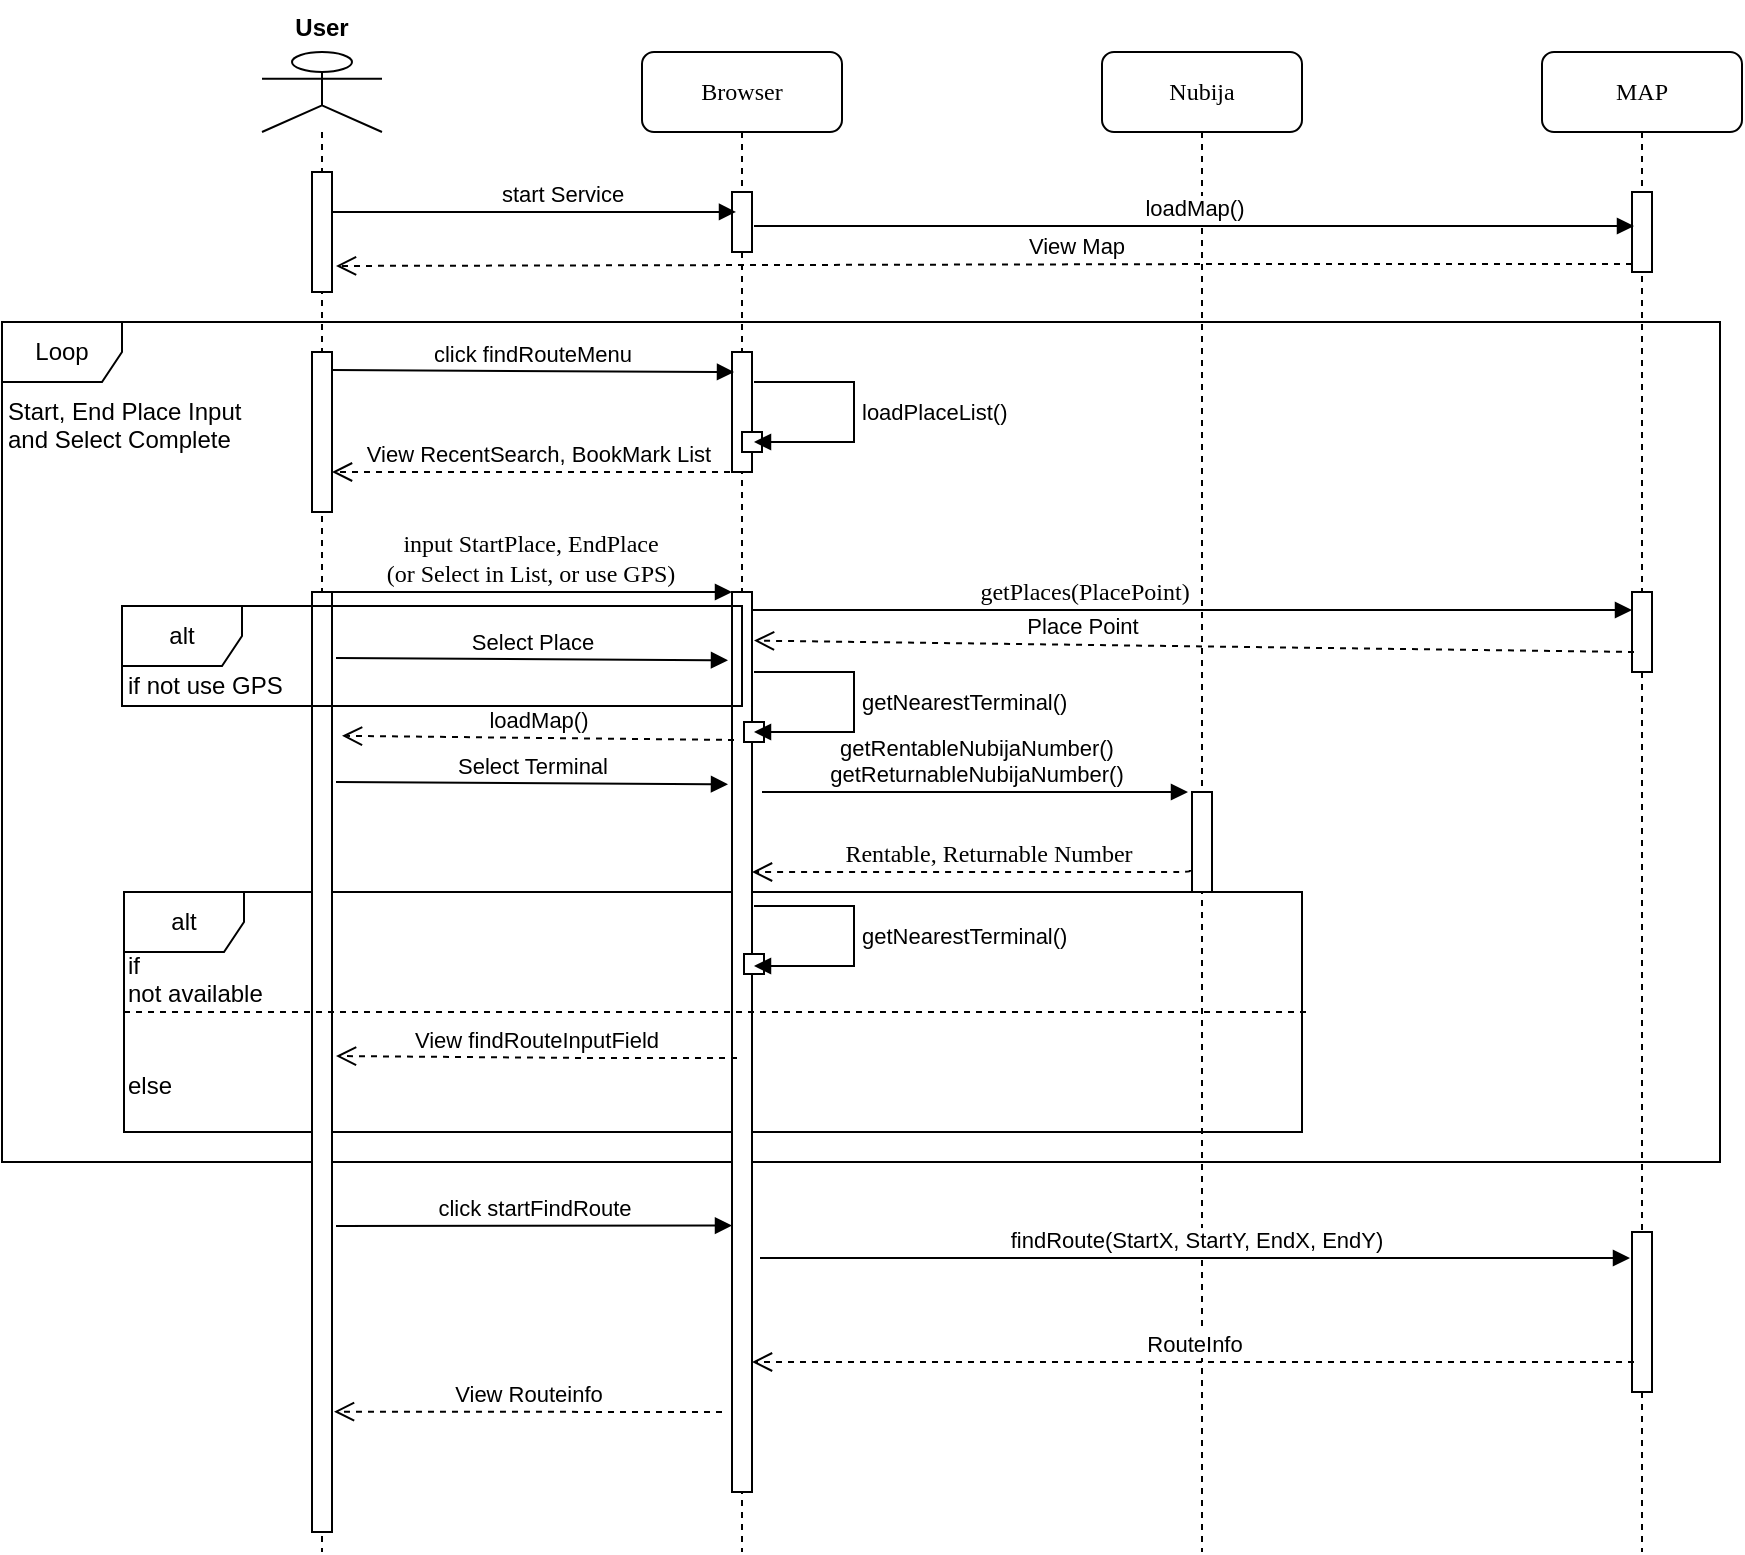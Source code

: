 <mxfile version="12.2.3" type="device" pages="1"><diagram name="Page-1" id="13e1069c-82ec-6db2-03f1-153e76fe0fe0"><mxGraphModel dx="3152" dy="1084" grid="1" gridSize="10" guides="1" tooltips="1" connect="1" arrows="1" fold="1" page="1" pageScale="1" pageWidth="1100" pageHeight="850" background="#ffffff" math="0" shadow="0"><root><mxCell id="0"/><mxCell id="1" parent="0"/><mxCell id="XcTku3FZ7FOUcc2bcFZ9-36" value="Loop" style="shape=umlFrame;whiteSpace=wrap;html=1;" parent="1" vertex="1"><mxGeometry x="-990" y="198" width="859" height="420" as="geometry"/></mxCell><mxCell id="Z0U19I_3bqUPkmO5e8Vf-12" value="alt" style="shape=umlFrame;whiteSpace=wrap;html=1;" parent="1" vertex="1"><mxGeometry x="-929" y="483" width="589" height="120" as="geometry"/></mxCell><mxCell id="Z0U19I_3bqUPkmO5e8Vf-2" value="getPlaces(PlacePoint)" style="html=1;verticalAlign=bottom;endArrow=block;labelBackgroundColor=none;fontFamily=Verdana;fontSize=12;edgeStyle=elbowEdgeStyle;elbow=vertical;exitX=0.5;exitY=0;exitDx=0;exitDy=0;exitPerimeter=0;entryX=0;entryY=0.225;entryDx=0;entryDy=0;entryPerimeter=0;" parent="1" target="XcTku3FZ7FOUcc2bcFZ9-20" edge="1"><mxGeometry x="-0.229" relative="1" as="geometry"><mxPoint x="-622.5" y="342" as="sourcePoint"/><mxPoint x="50" y="342" as="targetPoint"/><Array as="points"><mxPoint x="-472.5" y="342"/><mxPoint x="-492.5" y="342"/><mxPoint x="-572.5" y="352"/><mxPoint x="-553.5" y="342"/></Array><mxPoint x="1" as="offset"/></mxGeometry></mxCell><mxCell id="7baba1c4bc27f4b0-2" value="Browser" style="shape=umlLifeline;perimeter=lifelinePerimeter;whiteSpace=wrap;html=1;container=1;collapsible=0;recursiveResize=0;outlineConnect=0;rounded=1;shadow=0;comic=0;labelBackgroundColor=none;strokeColor=#000000;strokeWidth=1;fillColor=#FFFFFF;fontFamily=Verdana;fontSize=12;fontColor=#000000;align=center;" parent="1" vertex="1"><mxGeometry x="-670" y="63" width="100" height="750" as="geometry"/></mxCell><mxCell id="7baba1c4bc27f4b0-10" value="" style="html=1;points=[];perimeter=orthogonalPerimeter;rounded=0;shadow=0;comic=0;labelBackgroundColor=none;strokeColor=#000000;strokeWidth=1;fillColor=#FFFFFF;fontFamily=Verdana;fontSize=12;fontColor=#000000;align=center;" parent="7baba1c4bc27f4b0-2" vertex="1"><mxGeometry x="45" y="270" width="10" height="450" as="geometry"/></mxCell><mxCell id="XcTku3FZ7FOUcc2bcFZ9-27" value="" style="html=1;points=[];perimeter=orthogonalPerimeter;" parent="7baba1c4bc27f4b0-2" vertex="1"><mxGeometry x="45" y="150" width="10" height="60" as="geometry"/></mxCell><mxCell id="XcTku3FZ7FOUcc2bcFZ9-30" value="" style="html=1;points=[];perimeter=orthogonalPerimeter;" parent="7baba1c4bc27f4b0-2" vertex="1"><mxGeometry x="45" y="70" width="10" height="30" as="geometry"/></mxCell><mxCell id="TrDHHhh9qT3Px56pX_-4-5" value="" style="html=1;points=[];perimeter=orthogonalPerimeter;" vertex="1" parent="7baba1c4bc27f4b0-2"><mxGeometry x="50" y="190" width="10" height="10" as="geometry"/></mxCell><mxCell id="TrDHHhh9qT3Px56pX_-4-6" value="" style="html=1;points=[];perimeter=orthogonalPerimeter;" vertex="1" parent="7baba1c4bc27f4b0-2"><mxGeometry x="51" y="335" width="10" height="10" as="geometry"/></mxCell><mxCell id="TrDHHhh9qT3Px56pX_-4-7" value="" style="html=1;points=[];perimeter=orthogonalPerimeter;" vertex="1" parent="7baba1c4bc27f4b0-2"><mxGeometry x="51" y="451" width="10" height="10" as="geometry"/></mxCell><mxCell id="7baba1c4bc27f4b0-3" value="MAP" style="shape=umlLifeline;perimeter=lifelinePerimeter;whiteSpace=wrap;html=1;container=1;collapsible=0;recursiveResize=0;outlineConnect=0;rounded=1;shadow=0;comic=0;labelBackgroundColor=none;strokeColor=#000000;strokeWidth=1;fillColor=#FFFFFF;fontFamily=Verdana;fontSize=12;fontColor=#000000;align=center;" parent="1" vertex="1"><mxGeometry x="-220" y="63" width="100" height="750" as="geometry"/></mxCell><mxCell id="Z0U19I_3bqUPkmO5e8Vf-36" value="" style="html=1;points=[];perimeter=orthogonalPerimeter;" parent="7baba1c4bc27f4b0-3" vertex="1"><mxGeometry x="45" y="70" width="10" height="40" as="geometry"/></mxCell><mxCell id="XcTku3FZ7FOUcc2bcFZ9-20" value="" style="html=1;points=[];perimeter=orthogonalPerimeter;" parent="7baba1c4bc27f4b0-3" vertex="1"><mxGeometry x="45" y="270" width="10" height="40" as="geometry"/></mxCell><mxCell id="XcTku3FZ7FOUcc2bcFZ9-38" value="" style="html=1;points=[];perimeter=orthogonalPerimeter;" parent="7baba1c4bc27f4b0-3" vertex="1"><mxGeometry x="45" y="590" width="10" height="80" as="geometry"/></mxCell><mxCell id="7baba1c4bc27f4b0-11" value="input StartPlace, EndPlace&lt;br&gt;(or Select in List, or use GPS)" style="html=1;verticalAlign=bottom;endArrow=block;entryX=0;entryY=0;labelBackgroundColor=none;fontFamily=Verdana;fontSize=12;edgeStyle=elbowEdgeStyle;elbow=horizontal;exitX=0.9;exitY=0;exitDx=0;exitDy=0;exitPerimeter=0;" parent="1" source="XcTku3FZ7FOUcc2bcFZ9-8" target="7baba1c4bc27f4b0-10" edge="1"><mxGeometry relative="1" as="geometry"><mxPoint x="-815" y="333" as="sourcePoint"/></mxGeometry></mxCell><mxCell id="Z0U19I_3bqUPkmO5e8Vf-9" value="Rentable, Returnable Number" style="html=1;verticalAlign=bottom;endArrow=open;dashed=1;endSize=8;labelBackgroundColor=none;fontFamily=Verdana;fontSize=12;edgeStyle=elbowEdgeStyle;elbow=vertical;exitX=-0.1;exitY=0.78;exitDx=0;exitDy=0;exitPerimeter=0;" parent="1" source="Z0U19I_3bqUPkmO5e8Vf-7" edge="1"><mxGeometry x="-0.068" relative="1" as="geometry"><mxPoint x="-615" y="473" as="targetPoint"/><Array as="points"><mxPoint x="-410" y="473"/><mxPoint x="-390" y="453"/><mxPoint x="-360" y="453"/></Array><mxPoint x="-335" y="473" as="sourcePoint"/><mxPoint as="offset"/></mxGeometry></mxCell><mxCell id="Z0U19I_3bqUPkmO5e8Vf-19" value="else" style="text;html=1;resizable=0;points=[];autosize=1;align=left;verticalAlign=top;spacingTop=-4;" parent="1" vertex="1"><mxGeometry x="-929" y="570" width="40" height="20" as="geometry"/></mxCell><mxCell id="Z0U19I_3bqUPkmO5e8Vf-20" value="View findRouteInputField" style="html=1;verticalAlign=bottom;endArrow=open;dashed=1;endSize=8;entryX=1.2;entryY=0.466;entryDx=0;entryDy=0;entryPerimeter=0;" parent="1" edge="1"><mxGeometry relative="1" as="geometry"><mxPoint x="-622.5" y="566" as="sourcePoint"/><mxPoint x="-823" y="565.02" as="targetPoint"/><Array as="points"><mxPoint x="-697.5" y="566"/></Array></mxGeometry></mxCell><mxCell id="7baba1c4bc27f4b0-4" value="Nubija" style="shape=umlLifeline;perimeter=lifelinePerimeter;whiteSpace=wrap;html=1;container=1;collapsible=0;recursiveResize=0;outlineConnect=0;rounded=1;shadow=0;comic=0;labelBackgroundColor=none;strokeColor=#000000;strokeWidth=1;fillColor=#FFFFFF;fontFamily=Verdana;fontSize=12;fontColor=#000000;align=center;" parent="1" vertex="1"><mxGeometry x="-440" y="63" width="100" height="750" as="geometry"/></mxCell><mxCell id="Z0U19I_3bqUPkmO5e8Vf-7" value="" style="html=1;points=[];perimeter=orthogonalPerimeter;" parent="7baba1c4bc27f4b0-4" vertex="1"><mxGeometry x="45" y="370" width="10" height="50" as="geometry"/></mxCell><mxCell id="Z0U19I_3bqUPkmO5e8Vf-35" value="start Service" style="html=1;verticalAlign=bottom;endArrow=block;exitX=0.9;exitY=0.333;exitDx=0;exitDy=0;exitPerimeter=0;entryX=0.2;entryY=0.333;entryDx=0;entryDy=0;entryPerimeter=0;" parent="1" source="XcTku3FZ7FOUcc2bcFZ9-7" target="XcTku3FZ7FOUcc2bcFZ9-30" edge="1"><mxGeometry x="0.145" width="80" relative="1" as="geometry"><mxPoint x="-814" y="144" as="sourcePoint"/><mxPoint x="-640" y="143" as="targetPoint"/><Array as="points"/><mxPoint as="offset"/></mxGeometry></mxCell><mxCell id="Z0U19I_3bqUPkmO5e8Vf-37" value="View Map" style="html=1;verticalAlign=bottom;endArrow=open;dashed=1;endSize=8;entryX=1.2;entryY=0.783;entryDx=0;entryDy=0;entryPerimeter=0;exitX=0;exitY=0.825;exitDx=0;exitDy=0;exitPerimeter=0;" parent="1" target="XcTku3FZ7FOUcc2bcFZ9-7" edge="1"><mxGeometry x="-0.142" relative="1" as="geometry"><mxPoint x="-175" y="169" as="sourcePoint"/><mxPoint x="-813" y="169.02" as="targetPoint"/><Array as="points"><mxPoint x="-372" y="169"/></Array><mxPoint as="offset"/></mxGeometry></mxCell><mxCell id="XcTku3FZ7FOUcc2bcFZ9-6" value="" style="shape=umlLifeline;participant=umlActor;perimeter=lifelinePerimeter;whiteSpace=wrap;html=1;container=1;collapsible=0;recursiveResize=0;verticalAlign=top;spacingTop=36;labelBackgroundColor=#ffffff;outlineConnect=0;" parent="1" vertex="1"><mxGeometry x="-860" y="63" width="60" height="750" as="geometry"/></mxCell><mxCell id="XcTku3FZ7FOUcc2bcFZ9-7" value="" style="html=1;points=[];perimeter=orthogonalPerimeter;" parent="XcTku3FZ7FOUcc2bcFZ9-6" vertex="1"><mxGeometry x="25" y="60" width="10" height="60" as="geometry"/></mxCell><mxCell id="XcTku3FZ7FOUcc2bcFZ9-8" value="" style="html=1;points=[];perimeter=orthogonalPerimeter;rounded=0;shadow=0;comic=0;labelBackgroundColor=none;strokeColor=#000000;strokeWidth=1;fillColor=#FFFFFF;fontFamily=Verdana;fontSize=12;fontColor=#000000;align=center;" parent="XcTku3FZ7FOUcc2bcFZ9-6" vertex="1"><mxGeometry x="25" y="270" width="10" height="470" as="geometry"/></mxCell><mxCell id="XcTku3FZ7FOUcc2bcFZ9-25" value="" style="html=1;points=[];perimeter=orthogonalPerimeter;" parent="XcTku3FZ7FOUcc2bcFZ9-6" vertex="1"><mxGeometry x="25" y="150" width="10" height="80" as="geometry"/></mxCell><mxCell id="XcTku3FZ7FOUcc2bcFZ9-9" value="User" style="text;align=center;fontStyle=1;verticalAlign=middle;spacingLeft=3;spacingRight=3;strokeColor=none;rotatable=0;points=[[0,0.5],[1,0.5]];portConstraint=eastwest;" parent="1" vertex="1"><mxGeometry x="-870" y="37" width="80" height="26" as="geometry"/></mxCell><mxCell id="XcTku3FZ7FOUcc2bcFZ9-21" value="Place Point" style="html=1;verticalAlign=bottom;endArrow=open;dashed=1;endSize=8;exitX=0.1;exitY=0.75;exitDx=0;exitDy=0;exitPerimeter=0;entryX=1.1;entryY=0.054;entryDx=0;entryDy=0;entryPerimeter=0;" parent="1" source="XcTku3FZ7FOUcc2bcFZ9-20" target="7baba1c4bc27f4b0-10" edge="1"><mxGeometry x="0.255" relative="1" as="geometry"><mxPoint x="-180" y="363" as="sourcePoint"/><mxPoint x="-260" y="363" as="targetPoint"/><mxPoint as="offset"/></mxGeometry></mxCell><mxCell id="XcTku3FZ7FOUcc2bcFZ9-22" value="getRentableNubijaNumber()&lt;br&gt;getReturnableNubijaNumber()" style="html=1;verticalAlign=bottom;endArrow=block;entryX=-0.2;entryY=0;entryDx=0;entryDy=0;entryPerimeter=0;" parent="1" target="Z0U19I_3bqUPkmO5e8Vf-7" edge="1"><mxGeometry width="80" relative="1" as="geometry"><mxPoint x="-610" y="433" as="sourcePoint"/><mxPoint x="-530" y="433" as="targetPoint"/></mxGeometry></mxCell><mxCell id="XcTku3FZ7FOUcc2bcFZ9-24" value="getNearestTerminal()" style="edgeStyle=orthogonalEdgeStyle;html=1;align=left;spacingLeft=2;endArrow=block;rounded=0;" parent="1" edge="1"><mxGeometry relative="1" as="geometry"><mxPoint x="-614" y="490" as="sourcePoint"/><Array as="points"><mxPoint x="-564" y="490"/></Array><mxPoint x="-614" y="520" as="targetPoint"/></mxGeometry></mxCell><mxCell id="XcTku3FZ7FOUcc2bcFZ9-26" value="click findRouteMenu" style="html=1;verticalAlign=bottom;endArrow=block;entryX=0.1;entryY=0.167;entryDx=0;entryDy=0;entryPerimeter=0;exitX=1;exitY=0.113;exitDx=0;exitDy=0;exitPerimeter=0;" parent="1" source="XcTku3FZ7FOUcc2bcFZ9-25" target="XcTku3FZ7FOUcc2bcFZ9-27" edge="1"><mxGeometry width="80" relative="1" as="geometry"><mxPoint x="-790" y="223" as="sourcePoint"/><mxPoint x="-733" y="223" as="targetPoint"/></mxGeometry></mxCell><mxCell id="XcTku3FZ7FOUcc2bcFZ9-28" value="loadPlaceList()" style="edgeStyle=orthogonalEdgeStyle;html=1;align=left;spacingLeft=2;endArrow=block;rounded=0;" parent="1" edge="1"><mxGeometry relative="1" as="geometry"><mxPoint x="-614" y="228" as="sourcePoint"/><Array as="points"><mxPoint x="-564" y="228"/></Array><mxPoint x="-614" y="258" as="targetPoint"/></mxGeometry></mxCell><mxCell id="XcTku3FZ7FOUcc2bcFZ9-29" value="View RecentSearch, BookMark List" style="html=1;verticalAlign=bottom;endArrow=open;dashed=1;endSize=8;entryX=1;entryY=0.75;entryDx=0;entryDy=0;entryPerimeter=0;" parent="1" target="XcTku3FZ7FOUcc2bcFZ9-25" edge="1"><mxGeometry relative="1" as="geometry"><mxPoint x="-620" y="273" as="sourcePoint"/><mxPoint x="-760" y="273" as="targetPoint"/></mxGeometry></mxCell><mxCell id="XcTku3FZ7FOUcc2bcFZ9-32" value="loadMap()" style="html=1;verticalAlign=bottom;endArrow=block;entryX=0.1;entryY=0.425;entryDx=0;entryDy=0;entryPerimeter=0;" parent="1" target="Z0U19I_3bqUPkmO5e8Vf-36" edge="1"><mxGeometry width="80" relative="1" as="geometry"><mxPoint x="-614" y="150" as="sourcePoint"/><mxPoint x="-534" y="150" as="targetPoint"/></mxGeometry></mxCell><mxCell id="XcTku3FZ7FOUcc2bcFZ9-33" value="getNearestTerminal()" style="edgeStyle=orthogonalEdgeStyle;html=1;align=left;spacingLeft=2;endArrow=block;rounded=0;" parent="1" edge="1"><mxGeometry relative="1" as="geometry"><mxPoint x="-614" y="373" as="sourcePoint"/><Array as="points"><mxPoint x="-564" y="373"/></Array><mxPoint x="-614" y="403" as="targetPoint"/></mxGeometry></mxCell><mxCell id="XcTku3FZ7FOUcc2bcFZ9-34" value="Select Terminal" style="html=1;verticalAlign=bottom;endArrow=block;entryX=-0.2;entryY=0.204;entryDx=0;entryDy=0;entryPerimeter=0;exitX=1.2;exitY=0.202;exitDx=0;exitDy=0;exitPerimeter=0;" parent="1" source="XcTku3FZ7FOUcc2bcFZ9-8" edge="1"><mxGeometry width="80" relative="1" as="geometry"><mxPoint x="-813" y="429" as="sourcePoint"/><mxPoint x="-627" y="429.16" as="targetPoint"/></mxGeometry></mxCell><mxCell id="XcTku3FZ7FOUcc2bcFZ9-35" value="loadMap()" style="html=1;verticalAlign=bottom;endArrow=open;dashed=1;endSize=8;entryX=1.5;entryY=0.153;entryDx=0;entryDy=0;entryPerimeter=0;" parent="1" target="XcTku3FZ7FOUcc2bcFZ9-8" edge="1"><mxGeometry relative="1" as="geometry"><mxPoint x="-624" y="407" as="sourcePoint"/><mxPoint x="-704" y="407" as="targetPoint"/></mxGeometry></mxCell><mxCell id="XcTku3FZ7FOUcc2bcFZ9-37" value="Start, End Place Input &lt;br&gt;and Select Complete" style="text;html=1;resizable=0;points=[];autosize=1;align=left;verticalAlign=top;spacingTop=-4;" parent="1" vertex="1"><mxGeometry x="-989" y="233" width="140" height="30" as="geometry"/></mxCell><mxCell id="XcTku3FZ7FOUcc2bcFZ9-39" value="findRoute(StartX, StartY, EndX, EndY)" style="html=1;verticalAlign=bottom;endArrow=block;entryX=-0.1;entryY=0.025;entryDx=0;entryDy=0;entryPerimeter=0;" parent="1" edge="1"><mxGeometry width="80" relative="1" as="geometry"><mxPoint x="-611" y="666" as="sourcePoint"/><mxPoint x="-176" y="666" as="targetPoint"/></mxGeometry></mxCell><mxCell id="XcTku3FZ7FOUcc2bcFZ9-40" value="RouteInfo" style="html=1;verticalAlign=bottom;endArrow=open;dashed=1;endSize=8;exitX=0.1;exitY=0.875;exitDx=0;exitDy=0;exitPerimeter=0;" parent="1" edge="1"><mxGeometry relative="1" as="geometry"><mxPoint x="-174" y="718" as="sourcePoint"/><mxPoint x="-615" y="718" as="targetPoint"/></mxGeometry></mxCell><mxCell id="XcTku3FZ7FOUcc2bcFZ9-41" value="View Routeinfo" style="html=1;verticalAlign=bottom;endArrow=open;dashed=1;endSize=8;entryX=1.1;entryY=0.872;entryDx=0;entryDy=0;entryPerimeter=0;" parent="1" target="XcTku3FZ7FOUcc2bcFZ9-8" edge="1"><mxGeometry relative="1" as="geometry"><mxPoint x="-630" y="743" as="sourcePoint"/><mxPoint x="-710" y="743" as="targetPoint"/></mxGeometry></mxCell><mxCell id="TrDHHhh9qT3Px56pX_-4-1" value="Select Place" style="html=1;verticalAlign=bottom;endArrow=block;entryX=-0.2;entryY=0.204;entryDx=0;entryDy=0;entryPerimeter=0;exitX=1.2;exitY=0.202;exitDx=0;exitDy=0;exitPerimeter=0;" edge="1" parent="1"><mxGeometry width="80" relative="1" as="geometry"><mxPoint x="-823" y="365.94" as="sourcePoint"/><mxPoint x="-627" y="367.16" as="targetPoint"/></mxGeometry></mxCell><mxCell id="Z0U19I_3bqUPkmO5e8Vf-18" value="if&lt;br&gt;not available" style="text;html=1;resizable=0;points=[];autosize=1;align=left;verticalAlign=top;spacingTop=-4;" parent="1" vertex="1"><mxGeometry x="-929" y="510" width="80" height="30" as="geometry"/></mxCell><mxCell id="TrDHHhh9qT3Px56pX_-4-3" value="" style="endArrow=none;dashed=1;html=1;" edge="1" parent="1"><mxGeometry width="50" height="50" relative="1" as="geometry"><mxPoint x="-929" y="543" as="sourcePoint"/><mxPoint x="-338" y="543" as="targetPoint"/></mxGeometry></mxCell><mxCell id="TrDHHhh9qT3Px56pX_-4-4" value="click startFindRoute" style="html=1;verticalAlign=bottom;endArrow=block;entryX=0;entryY=0.704;entryDx=0;entryDy=0;entryPerimeter=0;" edge="1" parent="1" target="7baba1c4bc27f4b0-10"><mxGeometry width="80" relative="1" as="geometry"><mxPoint x="-823" y="650" as="sourcePoint"/><mxPoint x="-630" y="650" as="targetPoint"/></mxGeometry></mxCell><mxCell id="TrDHHhh9qT3Px56pX_-4-8" value="alt" style="shape=umlFrame;whiteSpace=wrap;html=1;" vertex="1" parent="1"><mxGeometry x="-930" y="340" width="310" height="50" as="geometry"/></mxCell><mxCell id="TrDHHhh9qT3Px56pX_-4-11" value="if not use GPS" style="text;html=1;resizable=0;points=[];autosize=1;align=left;verticalAlign=top;spacingTop=-4;" vertex="1" parent="1"><mxGeometry x="-929" y="370" width="90" height="20" as="geometry"/></mxCell></root></mxGraphModel></diagram></mxfile>